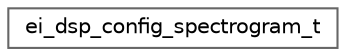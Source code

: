 digraph "Graphical Class Hierarchy"
{
 // LATEX_PDF_SIZE
  bgcolor="transparent";
  edge [fontname=Helvetica,fontsize=10,labelfontname=Helvetica,labelfontsize=10];
  node [fontname=Helvetica,fontsize=10,shape=box,height=0.2,width=0.4];
  rankdir="LR";
  Node0 [id="Node000000",label="ei_dsp_config_spectrogram_t",height=0.2,width=0.4,color="grey40", fillcolor="white", style="filled",URL="$structei__dsp__config__spectrogram__t.html",tooltip=" "];
}
